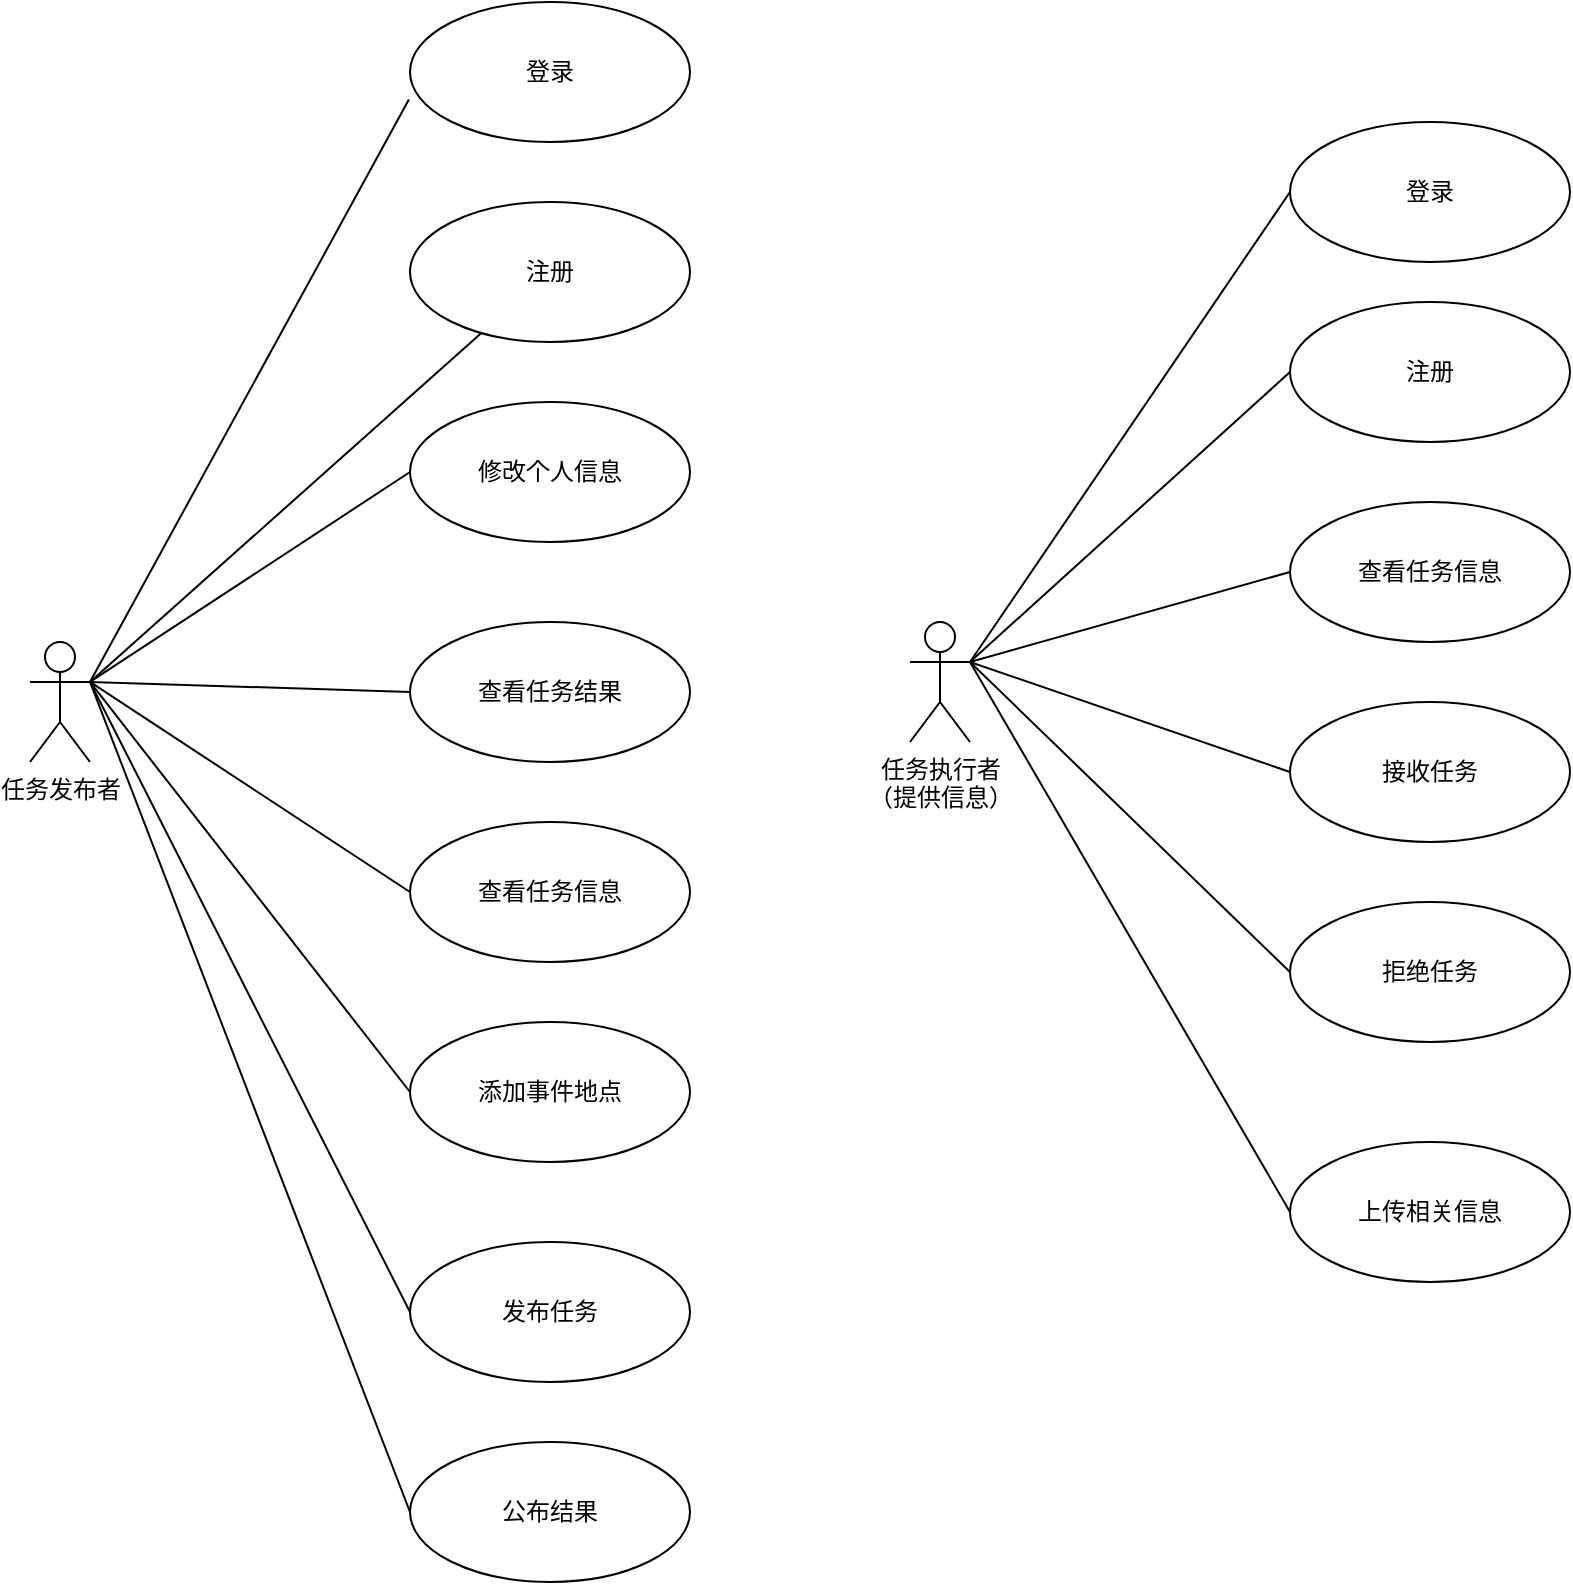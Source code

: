 <mxfile version="22.1.11" type="github">
  <diagram name="第 1 页" id="q8IZRaRzwTVAQOV0xiec">
    <mxGraphModel dx="1253" dy="679" grid="1" gridSize="10" guides="1" tooltips="1" connect="1" arrows="0" fold="1" page="1" pageScale="1" pageWidth="827" pageHeight="1169" math="0" shadow="0">
      <root>
        <mxCell id="0" />
        <mxCell id="1" parent="0" />
        <mxCell id="2GdTtLGjtlX9U82-Q6n6-33" style="rounded=0;orthogonalLoop=1;jettySize=auto;html=1;exitX=1;exitY=0.333;exitDx=0;exitDy=0;exitPerimeter=0;entryX=0;entryY=0.5;entryDx=0;entryDy=0;endArrow=none;endFill=0;" edge="1" parent="1" source="Uy61JrXMBSOCwjgCCLbL-1" target="2GdTtLGjtlX9U82-Q6n6-1">
          <mxGeometry relative="1" as="geometry" />
        </mxCell>
        <mxCell id="Uy61JrXMBSOCwjgCCLbL-1" value="任务执行者&lt;br&gt;（提供信息）" style="shape=umlActor;verticalLabelPosition=bottom;verticalAlign=top;html=1;outlineConnect=0;" parent="1" vertex="1">
          <mxGeometry x="480" y="400" width="30" height="60" as="geometry" />
        </mxCell>
        <mxCell id="2GdTtLGjtlX9U82-Q6n6-1" value="登录" style="ellipse;whiteSpace=wrap;html=1;" vertex="1" parent="1">
          <mxGeometry x="670" y="150" width="140" height="70" as="geometry" />
        </mxCell>
        <mxCell id="2GdTtLGjtlX9U82-Q6n6-2" value="注册" style="ellipse;whiteSpace=wrap;html=1;" vertex="1" parent="1">
          <mxGeometry x="670" y="240" width="140" height="70" as="geometry" />
        </mxCell>
        <mxCell id="2GdTtLGjtlX9U82-Q6n6-3" value="查看任务信息" style="ellipse;whiteSpace=wrap;html=1;" vertex="1" parent="1">
          <mxGeometry x="670" y="340" width="140" height="70" as="geometry" />
        </mxCell>
        <mxCell id="2GdTtLGjtlX9U82-Q6n6-4" value="接收任务" style="ellipse;whiteSpace=wrap;html=1;" vertex="1" parent="1">
          <mxGeometry x="670" y="440" width="140" height="70" as="geometry" />
        </mxCell>
        <mxCell id="2GdTtLGjtlX9U82-Q6n6-5" value="拒绝任务" style="ellipse;whiteSpace=wrap;html=1;" vertex="1" parent="1">
          <mxGeometry x="670" y="540" width="140" height="70" as="geometry" />
        </mxCell>
        <mxCell id="2GdTtLGjtlX9U82-Q6n6-8" value="上传相关信息" style="ellipse;whiteSpace=wrap;html=1;" vertex="1" parent="1">
          <mxGeometry x="670" y="660" width="140" height="70" as="geometry" />
        </mxCell>
        <mxCell id="2GdTtLGjtlX9U82-Q6n6-26" style="rounded=0;orthogonalLoop=1;jettySize=auto;html=1;exitX=1;exitY=0.333;exitDx=0;exitDy=0;exitPerimeter=0;endArrow=none;endFill=0;" edge="1" parent="1" source="2GdTtLGjtlX9U82-Q6n6-9" target="2GdTtLGjtlX9U82-Q6n6-13">
          <mxGeometry relative="1" as="geometry" />
        </mxCell>
        <mxCell id="2GdTtLGjtlX9U82-Q6n6-9" value="任务发布者" style="shape=umlActor;verticalLabelPosition=bottom;verticalAlign=top;html=1;" vertex="1" parent="1">
          <mxGeometry x="40" y="410" width="30" height="60" as="geometry" />
        </mxCell>
        <mxCell id="2GdTtLGjtlX9U82-Q6n6-10" value="登录" style="ellipse;whiteSpace=wrap;html=1;" vertex="1" parent="1">
          <mxGeometry x="230" y="90" width="140" height="70" as="geometry" />
        </mxCell>
        <mxCell id="2GdTtLGjtlX9U82-Q6n6-13" value="注册" style="ellipse;whiteSpace=wrap;html=1;" vertex="1" parent="1">
          <mxGeometry x="230" y="190" width="140" height="70" as="geometry" />
        </mxCell>
        <mxCell id="2GdTtLGjtlX9U82-Q6n6-15" value="修改个人信息" style="ellipse;whiteSpace=wrap;html=1;" vertex="1" parent="1">
          <mxGeometry x="230" y="290" width="140" height="70" as="geometry" />
        </mxCell>
        <mxCell id="2GdTtLGjtlX9U82-Q6n6-16" value="查看任务结果" style="ellipse;whiteSpace=wrap;html=1;" vertex="1" parent="1">
          <mxGeometry x="230" y="400" width="140" height="70" as="geometry" />
        </mxCell>
        <mxCell id="2GdTtLGjtlX9U82-Q6n6-17" value="查看任务信息" style="ellipse;whiteSpace=wrap;html=1;" vertex="1" parent="1">
          <mxGeometry x="230" y="500" width="140" height="70" as="geometry" />
        </mxCell>
        <mxCell id="2GdTtLGjtlX9U82-Q6n6-19" value="发布任务" style="ellipse;whiteSpace=wrap;html=1;" vertex="1" parent="1">
          <mxGeometry x="230" y="710" width="140" height="70" as="geometry" />
        </mxCell>
        <mxCell id="2GdTtLGjtlX9U82-Q6n6-20" value="公布结果" style="ellipse;whiteSpace=wrap;html=1;" vertex="1" parent="1">
          <mxGeometry x="230" y="810" width="140" height="70" as="geometry" />
        </mxCell>
        <mxCell id="2GdTtLGjtlX9U82-Q6n6-21" value="添加事件地点" style="ellipse;whiteSpace=wrap;html=1;" vertex="1" parent="1">
          <mxGeometry x="230" y="600" width="140" height="70" as="geometry" />
        </mxCell>
        <mxCell id="2GdTtLGjtlX9U82-Q6n6-22" style="rounded=0;orthogonalLoop=1;jettySize=auto;html=1;entryX=-0.004;entryY=0.697;entryDx=0;entryDy=0;entryPerimeter=0;endArrow=none;endFill=0;exitX=1;exitY=0.333;exitDx=0;exitDy=0;exitPerimeter=0;" edge="1" parent="1" source="2GdTtLGjtlX9U82-Q6n6-9" target="2GdTtLGjtlX9U82-Q6n6-10">
          <mxGeometry relative="1" as="geometry" />
        </mxCell>
        <mxCell id="2GdTtLGjtlX9U82-Q6n6-27" style="rounded=0;orthogonalLoop=1;jettySize=auto;html=1;exitX=1;exitY=0.333;exitDx=0;exitDy=0;exitPerimeter=0;endArrow=none;endFill=0;entryX=0;entryY=0.5;entryDx=0;entryDy=0;" edge="1" parent="1" source="2GdTtLGjtlX9U82-Q6n6-9" target="2GdTtLGjtlX9U82-Q6n6-17">
          <mxGeometry relative="1" as="geometry">
            <mxPoint x="140" y="230" as="sourcePoint" />
            <mxPoint x="243" y="245" as="targetPoint" />
          </mxGeometry>
        </mxCell>
        <mxCell id="2GdTtLGjtlX9U82-Q6n6-28" style="rounded=0;orthogonalLoop=1;jettySize=auto;html=1;exitX=1;exitY=0.333;exitDx=0;exitDy=0;exitPerimeter=0;endArrow=none;endFill=0;entryX=0;entryY=0.5;entryDx=0;entryDy=0;" edge="1" parent="1" source="2GdTtLGjtlX9U82-Q6n6-9" target="2GdTtLGjtlX9U82-Q6n6-16">
          <mxGeometry relative="1" as="geometry">
            <mxPoint x="150" y="240" as="sourcePoint" />
            <mxPoint x="253" y="255" as="targetPoint" />
          </mxGeometry>
        </mxCell>
        <mxCell id="2GdTtLGjtlX9U82-Q6n6-29" style="rounded=0;orthogonalLoop=1;jettySize=auto;html=1;exitX=1;exitY=0.333;exitDx=0;exitDy=0;exitPerimeter=0;endArrow=none;endFill=0;entryX=0;entryY=0.5;entryDx=0;entryDy=0;" edge="1" parent="1" source="2GdTtLGjtlX9U82-Q6n6-9" target="2GdTtLGjtlX9U82-Q6n6-15">
          <mxGeometry relative="1" as="geometry">
            <mxPoint x="160" y="250" as="sourcePoint" />
            <mxPoint x="263" y="265" as="targetPoint" />
          </mxGeometry>
        </mxCell>
        <mxCell id="2GdTtLGjtlX9U82-Q6n6-30" style="rounded=0;orthogonalLoop=1;jettySize=auto;html=1;exitX=1;exitY=0.333;exitDx=0;exitDy=0;exitPerimeter=0;endArrow=none;endFill=0;entryX=0;entryY=0.5;entryDx=0;entryDy=0;" edge="1" parent="1" source="2GdTtLGjtlX9U82-Q6n6-9" target="2GdTtLGjtlX9U82-Q6n6-21">
          <mxGeometry relative="1" as="geometry">
            <mxPoint x="140" y="230" as="sourcePoint" />
            <mxPoint x="240" y="605" as="targetPoint" />
          </mxGeometry>
        </mxCell>
        <mxCell id="2GdTtLGjtlX9U82-Q6n6-31" style="rounded=0;orthogonalLoop=1;jettySize=auto;html=1;exitX=1;exitY=0.333;exitDx=0;exitDy=0;exitPerimeter=0;endArrow=none;endFill=0;entryX=0;entryY=0.5;entryDx=0;entryDy=0;" edge="1" parent="1" source="2GdTtLGjtlX9U82-Q6n6-9" target="2GdTtLGjtlX9U82-Q6n6-19">
          <mxGeometry relative="1" as="geometry">
            <mxPoint x="140" y="230" as="sourcePoint" />
            <mxPoint x="240" y="715" as="targetPoint" />
          </mxGeometry>
        </mxCell>
        <mxCell id="2GdTtLGjtlX9U82-Q6n6-32" style="rounded=0;orthogonalLoop=1;jettySize=auto;html=1;exitX=1;exitY=0.333;exitDx=0;exitDy=0;exitPerimeter=0;endArrow=none;endFill=0;entryX=0;entryY=0.5;entryDx=0;entryDy=0;" edge="1" parent="1" source="2GdTtLGjtlX9U82-Q6n6-9" target="2GdTtLGjtlX9U82-Q6n6-20">
          <mxGeometry relative="1" as="geometry">
            <mxPoint x="140" y="230" as="sourcePoint" />
            <mxPoint x="240" y="835" as="targetPoint" />
          </mxGeometry>
        </mxCell>
        <mxCell id="2GdTtLGjtlX9U82-Q6n6-34" style="rounded=0;orthogonalLoop=1;jettySize=auto;html=1;exitX=1;exitY=0.333;exitDx=0;exitDy=0;exitPerimeter=0;entryX=0;entryY=0.5;entryDx=0;entryDy=0;endArrow=none;endFill=0;" edge="1" parent="1" source="Uy61JrXMBSOCwjgCCLbL-1" target="2GdTtLGjtlX9U82-Q6n6-2">
          <mxGeometry relative="1" as="geometry">
            <mxPoint x="520" y="450" as="sourcePoint" />
            <mxPoint x="680" y="195" as="targetPoint" />
          </mxGeometry>
        </mxCell>
        <mxCell id="2GdTtLGjtlX9U82-Q6n6-35" style="rounded=0;orthogonalLoop=1;jettySize=auto;html=1;entryX=0;entryY=0.5;entryDx=0;entryDy=0;endArrow=none;endFill=0;exitX=1;exitY=0.333;exitDx=0;exitDy=0;exitPerimeter=0;" edge="1" parent="1" source="Uy61JrXMBSOCwjgCCLbL-1" target="2GdTtLGjtlX9U82-Q6n6-3">
          <mxGeometry relative="1" as="geometry">
            <mxPoint x="510" y="440" as="sourcePoint" />
            <mxPoint x="680" y="285" as="targetPoint" />
          </mxGeometry>
        </mxCell>
        <mxCell id="2GdTtLGjtlX9U82-Q6n6-36" style="rounded=0;orthogonalLoop=1;jettySize=auto;html=1;entryX=0;entryY=0.5;entryDx=0;entryDy=0;endArrow=none;endFill=0;exitX=1;exitY=0.333;exitDx=0;exitDy=0;exitPerimeter=0;" edge="1" parent="1" source="Uy61JrXMBSOCwjgCCLbL-1" target="2GdTtLGjtlX9U82-Q6n6-4">
          <mxGeometry relative="1" as="geometry">
            <mxPoint x="520" y="450" as="sourcePoint" />
            <mxPoint x="680" y="385" as="targetPoint" />
          </mxGeometry>
        </mxCell>
        <mxCell id="2GdTtLGjtlX9U82-Q6n6-37" style="rounded=0;orthogonalLoop=1;jettySize=auto;html=1;entryX=0;entryY=0.5;entryDx=0;entryDy=0;endArrow=none;endFill=0;exitX=1;exitY=0.333;exitDx=0;exitDy=0;exitPerimeter=0;" edge="1" parent="1" source="Uy61JrXMBSOCwjgCCLbL-1" target="2GdTtLGjtlX9U82-Q6n6-5">
          <mxGeometry relative="1" as="geometry">
            <mxPoint x="520" y="450" as="sourcePoint" />
            <mxPoint x="680" y="485" as="targetPoint" />
          </mxGeometry>
        </mxCell>
        <mxCell id="2GdTtLGjtlX9U82-Q6n6-38" style="rounded=0;orthogonalLoop=1;jettySize=auto;html=1;entryX=0;entryY=0.5;entryDx=0;entryDy=0;endArrow=none;endFill=0;exitX=1;exitY=0.333;exitDx=0;exitDy=0;exitPerimeter=0;" edge="1" parent="1" source="Uy61JrXMBSOCwjgCCLbL-1" target="2GdTtLGjtlX9U82-Q6n6-8">
          <mxGeometry relative="1" as="geometry">
            <mxPoint x="520" y="450" as="sourcePoint" />
            <mxPoint x="680" y="585" as="targetPoint" />
          </mxGeometry>
        </mxCell>
      </root>
    </mxGraphModel>
  </diagram>
</mxfile>
